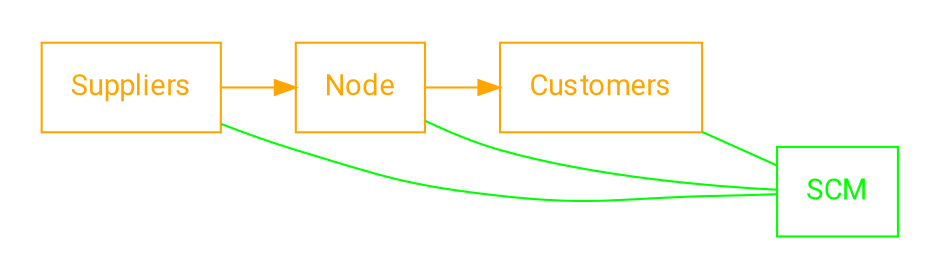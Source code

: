 digraph G {
  rankdir = LR;
  bgcolor = "transparent";
  node [fontname = "Google Sans Text, Google Sans, Roboto, Helvetica,Arial,sans-serif"; shape = box; color = "orange"; fontcolor = "orange"; margin = 0.2;];
  edge [fontname = "Google Sans Text, Google Sans, Roboto, Helvetica,Arial,sans-serif"; color = "orange"; fontcolor = "orange";];
  
  
  subgraph cluster_0 {
    Suppliers [label = "Suppliers";];
    MyNode [label = "Node";pos = "100,100";];
    Customers [label = "Customers";];
    
    color = transparent;
    rankdir = LR;
    Suppliers -> MyNode;
    MyNode -> Customers;
  }
  
  subgraph cluster_1 {
    color = transparent;
    node [color = "green"; fontcolor = "green"; margin = 0.2;];
    edge [color = "green";];
    
    
    Suppliers -> SCM [arrowhead = none;];
    MyNode -> SCM [arrowhead = none;];
    Customers -> SCM [arrowhead = none;];
  }
}
